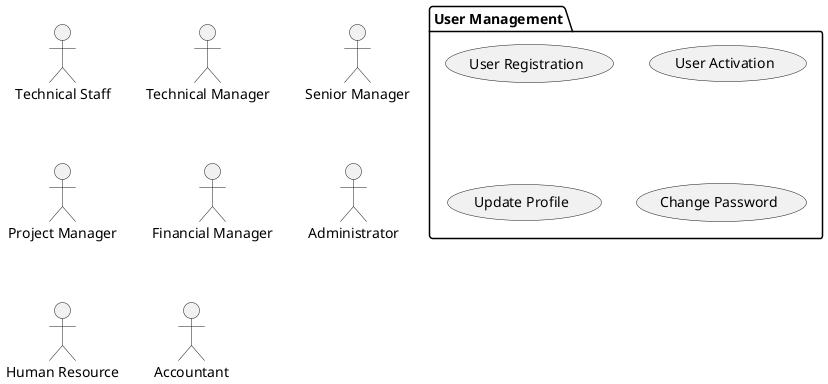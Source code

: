 @startuml

:Technical Staff: as TechnicalStaff
:Technical Manager: as TechnicalManager
:Senior Manager: as SeniorManager
:Project Manager: as PMO
:Financial Manager: as Fmanager
:Administrator: as Admin
:Human Resource: as HR
:Accountant: as Accountant

package "User Management"{
    usecase "User Registration" as userRegistration
    usecase "User Activation" as userActivation
    usecase "Update Profile" as updateProfile
    usecase "Change Password" as changePassword
}

@enduml